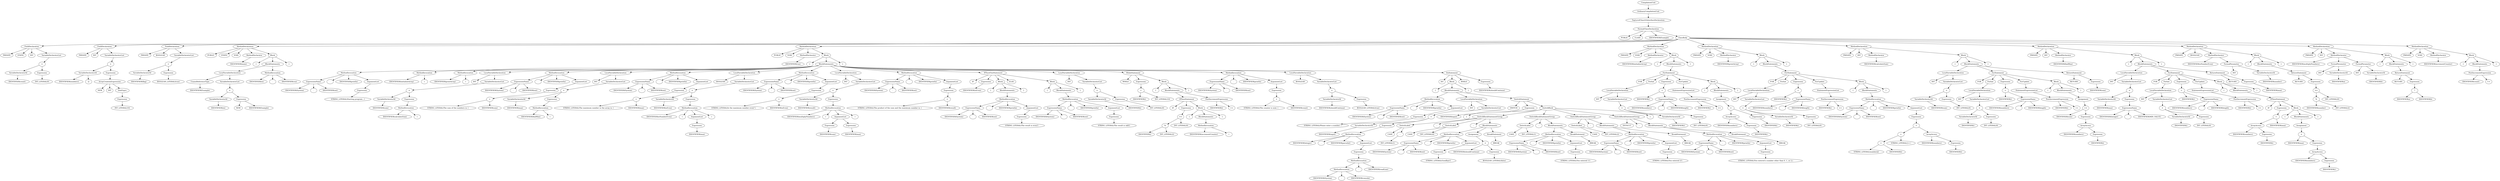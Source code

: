 digraph {
 node0 [label="CompilationUnit"]
 node1 [label="OrdinaryCompilationUnit"]
 node0 -> node1
 node2 [label="TopLevelClassOrInterfaceDeclaration"]
 node1 -> node2
 node3 [label="NormalClassDeclaration"]
 node2 -> node3
 node4 [label="PUBLIC"]
 node3 -> node4
 node5 [label="CLASS"]
 node3 -> node5
 node6 [label="IDENTIFIER(Example)"]
 node3 -> node6
 node7 [label="ClassBody"]
 node3 -> node7
 node8 [label="FieldDeclaration"]
 node7 -> node8
 node9 [label="PRIVATE"]
 node8 -> node9
 node10 [label="STATIC"]
 node8 -> node10
 node11 [label="INT"]
 node8 -> node11
 node12 [label="VariableDeclaratorList"]
 node8 -> node12
 node13 [label="="]
 node12 -> node13
 node14 [label="VariableDeclaratorId"]
 node13 -> node14
 node15 [label="IDENTIFIER(count)"]
 node14 -> node15
 node16 [label="Expression"]
 node13 -> node16
 node17 [label="INT_LITERAL(0)"]
 node16 -> node17
 node18 [label="FieldDeclaration"]
 node7 -> node18
 node19 [label="PRIVATE"]
 node18 -> node19
 node20 [label="INT"]
 node18 -> node20
 node21 [label="VariableDeclaratorList"]
 node18 -> node21
 node22 [label="="]
 node21 -> node22
 node23 [label="VariableDeclaratorId"]
 node22 -> node23
 node24 [label="IDENTIFIER(numbers)"]
 node23 -> node24
 node25 [label="[]"]
 node23 -> node25
 node26 [label="Expression"]
 node22 -> node26
 node27 [label="ArrayCreationExpression"]
 node26 -> node27
 node28 [label="NEW"]
 node27 -> node28
 node29 [label="INT"]
 node27 -> node29
 node30 [label="DimExprs"]
 node27 -> node30
 node31 [label="Expression"]
 node30 -> node31
 node32 [label="INT_LITERAL(10)"]
 node31 -> node32
 node33 [label="FieldDeclaration"]
 node7 -> node33
 node34 [label="PRIVATE"]
 node33 -> node34
 node35 [label="BOOLEAN"]
 node33 -> node35
 node36 [label="VariableDeclaratorList"]
 node33 -> node36
 node37 [label="="]
 node36 -> node37
 node38 [label="VariableDeclaratorId"]
 node37 -> node38
 node39 [label="IDENTIFIER(flag)"]
 node38 -> node39
 node40 [label="Expression"]
 node37 -> node40
 node41 [label="BOOLEAN_LITERAL(true)"]
 node40 -> node41
 node42 [label="MethodDeclaration"]
 node7 -> node42
 node43 [label="PUBLIC"]
 node42 -> node43
 node44 [label="STATIC"]
 node42 -> node44
 node45 [label="VOID"]
 node42 -> node45
 node46 [label="MethodDeclarator"]
 node42 -> node46
 node47 [label="IDENTIFIER(main)"]
 node46 -> node47
 node48 [label="Block"]
 node42 -> node48
 node49 [label="{"]
 node48 -> node49
 node50 [label="BlockStatements"]
 node48 -> node50
 node51 [label="LocalVariableDeclaration"]
 node50 -> node51
 node52 [label="UnannReferenceType"]
 node51 -> node52
 node53 [label="IDENTIFIER(Example)"]
 node52 -> node53
 node54 [label="VariableDeclaratorList"]
 node51 -> node54
 node55 [label="="]
 node54 -> node55
 node56 [label="VariableDeclaratorId"]
 node55 -> node56
 node57 [label="IDENTIFIER(ex)"]
 node56 -> node57
 node58 [label="Expression"]
 node55 -> node58
 node59 [label="NEW"]
 node58 -> node59
 node60 [label="IDENTIFIER(Example)"]
 node58 -> node60
 node61 [label="MethodInvocation"]
 node50 -> node61
 node62 [label="IDENTIFIER(ex)"]
 node61 -> node62
 node63 [label="."]
 node61 -> node63
 node64 [label="IDENTIFIER(run)"]
 node61 -> node64
 node65 [label="}"]
 node48 -> node65
 node66 [label="MethodDeclaration"]
 node7 -> node66
 node67 [label="PUBLIC"]
 node66 -> node67
 node68 [label="VOID"]
 node66 -> node68
 node69 [label="MethodDeclarator"]
 node66 -> node69
 node70 [label="IDENTIFIER(run)"]
 node69 -> node70
 node71 [label="Block"]
 node66 -> node71
 node72 [label="{"]
 node71 -> node72
 node73 [label="BlockStatements"]
 node71 -> node73
 node74 [label="MethodInvocation"]
 node73 -> node74
 node75 [label="ExpressionName"]
 node74 -> node75
 node76 [label="IDENTIFIER(System)"]
 node75 -> node76
 node77 [label="."]
 node75 -> node77
 node78 [label="IDENTIFIER(out)"]
 node75 -> node78
 node79 [label="."]
 node74 -> node79
 node80 [label="IDENTIFIER(println)"]
 node74 -> node80
 node81 [label="ArgumentList"]
 node74 -> node81
 node82 [label="Expression"]
 node81 -> node82
 node83 [label="STRING_LITERAL(Starting program...)"]
 node82 -> node83
 node84 [label="MethodInvocation"]
 node73 -> node84
 node85 [label="IDENTIFIER(initializeArray)"]
 node84 -> node85
 node86 [label="("]
 node84 -> node86
 node87 [label="MethodInvocation"]
 node73 -> node87
 node88 [label="IDENTIFIER(printArray)"]
 node87 -> node88
 node89 [label="("]
 node87 -> node89
 node90 [label="LocalVariableDeclaration"]
 node73 -> node90
 node91 [label="INT"]
 node90 -> node91
 node92 [label="VariableDeclaratorList"]
 node90 -> node92
 node93 [label="="]
 node92 -> node93
 node94 [label="VariableDeclaratorId"]
 node93 -> node94
 node95 [label="IDENTIFIER(sum)"]
 node94 -> node95
 node96 [label="Expression"]
 node93 -> node96
 node97 [label="MethodInvocation"]
 node96 -> node97
 node98 [label="IDENTIFIER(calculateSum)"]
 node97 -> node98
 node99 [label="("]
 node97 -> node99
 node100 [label="MethodInvocation"]
 node73 -> node100
 node101 [label="ExpressionName"]
 node100 -> node101
 node102 [label="IDENTIFIER(System)"]
 node101 -> node102
 node103 [label="."]
 node101 -> node103
 node104 [label="IDENTIFIER(out)"]
 node101 -> node104
 node105 [label="."]
 node100 -> node105
 node106 [label="IDENTIFIER(println)"]
 node100 -> node106
 node107 [label="ArgumentList"]
 node100 -> node107
 node108 [label="Expression"]
 node107 -> node108
 node109 [label="+"]
 node108 -> node109
 node110 [label="STRING_LITERAL(The sum of the numbers is: )"]
 node109 -> node110
 node111 [label="IDENTIFIER(sum)"]
 node109 -> node111
 node112 [label="LocalVariableDeclaration"]
 node73 -> node112
 node113 [label="INT"]
 node112 -> node113
 node114 [label="VariableDeclaratorList"]
 node112 -> node114
 node115 [label="="]
 node114 -> node115
 node116 [label="VariableDeclaratorId"]
 node115 -> node116
 node117 [label="IDENTIFIER(max)"]
 node116 -> node117
 node118 [label="Expression"]
 node115 -> node118
 node119 [label="MethodInvocation"]
 node118 -> node119
 node120 [label="IDENTIFIER(findMax)"]
 node119 -> node120
 node121 [label="("]
 node119 -> node121
 node122 [label="MethodInvocation"]
 node73 -> node122
 node123 [label="ExpressionName"]
 node122 -> node123
 node124 [label="IDENTIFIER(System)"]
 node123 -> node124
 node125 [label="."]
 node123 -> node125
 node126 [label="IDENTIFIER(out)"]
 node123 -> node126
 node127 [label="."]
 node122 -> node127
 node128 [label="IDENTIFIER(println)"]
 node122 -> node128
 node129 [label="ArgumentList"]
 node122 -> node129
 node130 [label="Expression"]
 node129 -> node130
 node131 [label="+"]
 node130 -> node131
 node132 [label="STRING_LITERAL(The maximum number in the array is: )"]
 node131 -> node132
 node133 [label="IDENTIFIER(max)"]
 node131 -> node133
 node134 [label="LocalVariableDeclaration"]
 node73 -> node134
 node135 [label="BOOLEAN"]
 node134 -> node135
 node136 [label="VariableDeclaratorList"]
 node134 -> node136
 node137 [label="="]
 node136 -> node137
 node138 [label="VariableDeclaratorId"]
 node137 -> node138
 node139 [label="IDENTIFIER(isEven)"]
 node138 -> node139
 node140 [label="Expression"]
 node137 -> node140
 node141 [label="MethodInvocation"]
 node140 -> node141
 node142 [label="IDENTIFIER(isNumberEven)"]
 node141 -> node142
 node143 [label="("]
 node141 -> node143
 node144 [label="ArgumentList"]
 node141 -> node144
 node145 [label="Expression"]
 node144 -> node145
 node146 [label="IDENTIFIER(max)"]
 node145 -> node146
 node147 [label=")"]
 node141 -> node147
 node148 [label="MethodInvocation"]
 node73 -> node148
 node149 [label="ExpressionName"]
 node148 -> node149
 node150 [label="IDENTIFIER(System)"]
 node149 -> node150
 node151 [label="."]
 node149 -> node151
 node152 [label="IDENTIFIER(out)"]
 node149 -> node152
 node153 [label="."]
 node148 -> node153
 node154 [label="IDENTIFIER(println)"]
 node148 -> node154
 node155 [label="ArgumentList"]
 node148 -> node155
 node156 [label="Expression"]
 node155 -> node156
 node157 [label="+"]
 node156 -> node157
 node158 [label="STRING_LITERAL(Is the maximum number even? )"]
 node157 -> node158
 node159 [label="IDENTIFIER(isEven)"]
 node157 -> node159
 node160 [label="LocalVariableDeclaration"]
 node73 -> node160
 node161 [label="INT"]
 node160 -> node161
 node162 [label="VariableDeclaratorList"]
 node160 -> node162
 node163 [label="="]
 node162 -> node163
 node164 [label="VariableDeclaratorId"]
 node163 -> node164
 node165 [label="IDENTIFIER(result)"]
 node164 -> node165
 node166 [label="Expression"]
 node163 -> node166
 node167 [label="MethodInvocation"]
 node166 -> node167
 node168 [label="IDENTIFIER(multiplyNumbers)"]
 node167 -> node168
 node169 [label="("]
 node167 -> node169
 node170 [label="ArgumentList"]
 node167 -> node170
 node171 [label="Expression"]
 node170 -> node171
 node172 [label="IDENTIFIER(sum)"]
 node171 -> node172
 node173 [label="Expression"]
 node170 -> node173
 node174 [label="IDENTIFIER(max)"]
 node173 -> node174
 node175 [label=")"]
 node167 -> node175
 node176 [label="MethodInvocation"]
 node73 -> node176
 node177 [label="ExpressionName"]
 node176 -> node177
 node178 [label="IDENTIFIER(System)"]
 node177 -> node178
 node179 [label="."]
 node177 -> node179
 node180 [label="IDENTIFIER(out)"]
 node177 -> node180
 node181 [label="."]
 node176 -> node181
 node182 [label="IDENTIFIER(println)"]
 node176 -> node182
 node183 [label="ArgumentList"]
 node176 -> node183
 node184 [label="Expression"]
 node183 -> node184
 node185 [label="+"]
 node184 -> node185
 node186 [label="STRING_LITERAL(The product of the sum and the maximum number is: )"]
 node185 -> node186
 node187 [label="IDENTIFIER(result)"]
 node185 -> node187
 node188 [label="IfThenElseStatement"]
 node73 -> node188
 node189 [label="IF"]
 node188 -> node189
 node190 [label="Expression"]
 node188 -> node190
 node191 [label="IDENTIFIER(isEven)"]
 node190 -> node191
 node192 [label="Block"]
 node188 -> node192
 node193 [label="{"]
 node192 -> node193
 node194 [label="BlockStatements"]
 node192 -> node194
 node195 [label="MethodInvocation"]
 node194 -> node195
 node196 [label="ExpressionName"]
 node195 -> node196
 node197 [label="IDENTIFIER(System)"]
 node196 -> node197
 node198 [label="."]
 node196 -> node198
 node199 [label="IDENTIFIER(out)"]
 node196 -> node199
 node200 [label="."]
 node195 -> node200
 node201 [label="IDENTIFIER(println)"]
 node195 -> node201
 node202 [label="ArgumentList"]
 node195 -> node202
 node203 [label="Expression"]
 node202 -> node203
 node204 [label="STRING_LITERAL(The result is even!)"]
 node203 -> node204
 node205 [label="}"]
 node192 -> node205
 node206 [label="ELSE"]
 node188 -> node206
 node207 [label="Block"]
 node188 -> node207
 node208 [label="{"]
 node207 -> node208
 node209 [label="BlockStatements"]
 node207 -> node209
 node210 [label="MethodInvocation"]
 node209 -> node210
 node211 [label="ExpressionName"]
 node210 -> node211
 node212 [label="IDENTIFIER(System)"]
 node211 -> node212
 node213 [label="."]
 node211 -> node213
 node214 [label="IDENTIFIER(out)"]
 node211 -> node214
 node215 [label="."]
 node210 -> node215
 node216 [label="IDENTIFIER(println)"]
 node210 -> node216
 node217 [label="ArgumentList"]
 node210 -> node217
 node218 [label="Expression"]
 node217 -> node218
 node219 [label="STRING_LITERAL(The result is odd!)"]
 node218 -> node219
 node220 [label="}"]
 node207 -> node220
 node221 [label="LocalVariableDeclaration"]
 node73 -> node221
 node222 [label="INT"]
 node221 -> node222
 node223 [label="VariableDeclaratorList"]
 node221 -> node223
 node224 [label="="]
 node223 -> node224
 node225 [label="VariableDeclaratorId"]
 node224 -> node225
 node226 [label="IDENTIFIER(i)"]
 node225 -> node226
 node227 [label="Expression"]
 node224 -> node227
 node228 [label="INT_LITERAL(0)"]
 node227 -> node228
 node229 [label="WhileStatement"]
 node73 -> node229
 node230 [label="WHILE"]
 node229 -> node230
 node231 [label="Expression"]
 node229 -> node231
 node232 [label="<"]
 node231 -> node232
 node233 [label="IDENTIFIER(i)"]
 node232 -> node233
 node234 [label="INT_LITERAL(10)"]
 node232 -> node234
 node235 [label="Block"]
 node229 -> node235
 node236 [label="{"]
 node235 -> node236
 node237 [label="BlockStatements"]
 node235 -> node237
 node238 [label="IfThenStatement"]
 node237 -> node238
 node239 [label="IF"]
 node238 -> node239
 node240 [label="Expression"]
 node238 -> node240
 node241 [label="=="]
 node240 -> node241
 node242 [label="%"]
 node241 -> node242
 node243 [label="IDENTIFIER(i)"]
 node242 -> node243
 node244 [label="INT_LITERAL(2)"]
 node242 -> node244
 node245 [label="INT_LITERAL(0)"]
 node241 -> node245
 node246 [label="Block"]
 node238 -> node246
 node247 [label="{"]
 node246 -> node247
 node248 [label="BlockStatements"]
 node246 -> node248
 node249 [label="MethodInvocation"]
 node248 -> node249
 node250 [label="IDENTIFIER(incrementCounter)"]
 node249 -> node250
 node251 [label="("]
 node249 -> node251
 node252 [label="}"]
 node246 -> node252
 node253 [label="PostIncrementExpression"]
 node237 -> node253
 node254 [label="IDENTIFIER(i)"]
 node253 -> node254
 node255 [label="++"]
 node253 -> node255
 node256 [label="}"]
 node235 -> node256
 node257 [label="MethodInvocation"]
 node73 -> node257
 node258 [label="ExpressionName"]
 node257 -> node258
 node259 [label="IDENTIFIER(System)"]
 node258 -> node259
 node260 [label="."]
 node258 -> node260
 node261 [label="IDENTIFIER(out)"]
 node258 -> node261
 node262 [label="."]
 node257 -> node262
 node263 [label="IDENTIFIER(println)"]
 node257 -> node263
 node264 [label="ArgumentList"]
 node257 -> node264
 node265 [label="Expression"]
 node264 -> node265
 node266 [label="+"]
 node265 -> node266
 node267 [label="STRING_LITERAL(The counter is now: )"]
 node266 -> node267
 node268 [label="IDENTIFIER(count)"]
 node266 -> node268
 node269 [label="LocalVariableDeclaration"]
 node73 -> node269
 node270 [label="BOOLEAN"]
 node269 -> node270
 node271 [label="VariableDeclaratorList"]
 node269 -> node271
 node272 [label="="]
 node271 -> node272
 node273 [label="VariableDeclaratorId"]
 node272 -> node273
 node274 [label="IDENTIFIER(shouldContinue)"]
 node273 -> node274
 node275 [label="Expression"]
 node272 -> node275
 node276 [label="BOOLEAN_LITERAL(true)"]
 node275 -> node276
 node277 [label="DoStatement"]
 node73 -> node277
 node278 [label="DO"]
 node277 -> node278
 node279 [label="Block"]
 node277 -> node279
 node280 [label="{"]
 node279 -> node280
 node281 [label="BlockStatements"]
 node279 -> node281
 node282 [label="MethodInvocation"]
 node281 -> node282
 node283 [label="ExpressionName"]
 node282 -> node283
 node284 [label="IDENTIFIER(System)"]
 node283 -> node284
 node285 [label="."]
 node283 -> node285
 node286 [label="IDENTIFIER(out)"]
 node283 -> node286
 node287 [label="."]
 node282 -> node287
 node288 [label="IDENTIFIER(println)"]
 node282 -> node288
 node289 [label="ArgumentList"]
 node282 -> node289
 node290 [label="Expression"]
 node289 -> node290
 node291 [label="STRING_LITERAL(Please enter a number: )"]
 node290 -> node291
 node292 [label="LocalVariableDeclaration"]
 node281 -> node292
 node293 [label="INT"]
 node292 -> node293
 node294 [label="VariableDeclaratorList"]
 node292 -> node294
 node295 [label="="]
 node294 -> node295
 node296 [label="VariableDeclaratorId"]
 node295 -> node296
 node297 [label="IDENTIFIER(input)"]
 node296 -> node297
 node298 [label="Expression"]
 node295 -> node298
 node299 [label="MethodInvocation"]
 node298 -> node299
 node300 [label="IDENTIFIER(Integer)"]
 node299 -> node300
 node301 [label="."]
 node299 -> node301
 node302 [label="IDENTIFIER(parseInt)"]
 node299 -> node302
 node303 [label="ArgumentList"]
 node299 -> node303
 node304 [label="Expression"]
 node303 -> node304
 node305 [label="MethodInvocation"]
 node304 -> node305
 node306 [label="MethodInvocation"]
 node305 -> node306
 node307 [label="IDENTIFIER(System)"]
 node306 -> node307
 node308 [label="."]
 node306 -> node308
 node309 [label="IDENTIFIER(console)"]
 node306 -> node309
 node310 [label="."]
 node305 -> node310
 node311 [label="IDENTIFIER(readLine)"]
 node305 -> node311
 node312 [label="SwitchStatement"]
 node281 -> node312
 node313 [label="SWITCH"]
 node312 -> node313
 node314 [label="Expression"]
 node312 -> node314
 node315 [label="IDENTIFIER(input)"]
 node314 -> node315
 node316 [label="SwitchBlock"]
 node312 -> node316
 node317 [label="{"]
 node316 -> node317
 node318 [label="SwitchBlockStatementGroup"]
 node316 -> node318
 node319 [label="SwitchLabel"]
 node318 -> node319
 node320 [label="CASE"]
 node319 -> node320
 node321 [label="-"]
 node319 -> node321
 node322 [label="INT_LITERAL(1)"]
 node321 -> node322
 node323 [label=":"]
 node318 -> node323
 node324 [label="SwitchLabel"]
 node318 -> node324
 node325 [label="CASE"]
 node324 -> node325
 node326 [label="INT_LITERAL(0)"]
 node324 -> node326
 node327 [label=":"]
 node318 -> node327
 node328 [label="BlockStatements"]
 node318 -> node328
 node329 [label="MethodInvocation"]
 node328 -> node329
 node330 [label="ExpressionName"]
 node329 -> node330
 node331 [label="IDENTIFIER(System)"]
 node330 -> node331
 node332 [label="."]
 node330 -> node332
 node333 [label="IDENTIFIER(out)"]
 node330 -> node333
 node334 [label="."]
 node329 -> node334
 node335 [label="IDENTIFIER(println)"]
 node329 -> node335
 node336 [label="ArgumentList"]
 node329 -> node336
 node337 [label="Expression"]
 node336 -> node337
 node338 [label="STRING_LITERAL(Goodbye!)"]
 node337 -> node338
 node339 [label="Assignment"]
 node328 -> node339
 node340 [label="="]
 node339 -> node340
 node341 [label="IDENTIFIER(shouldContinue)"]
 node340 -> node341
 node342 [label="Expression"]
 node340 -> node342
 node343 [label="BOOLEAN_LITERAL(false)"]
 node342 -> node343
 node344 [label="BreakStatement"]
 node328 -> node344
 node345 [label="BREAK"]
 node344 -> node345
 node346 [label="SwitchBlockStatementGroup"]
 node316 -> node346
 node347 [label="SwitchLabel"]
 node346 -> node347
 node348 [label="CASE"]
 node347 -> node348
 node349 [label="INT_LITERAL(1)"]
 node347 -> node349
 node350 [label=":"]
 node346 -> node350
 node351 [label="BlockStatements"]
 node346 -> node351
 node352 [label="MethodInvocation"]
 node351 -> node352
 node353 [label="ExpressionName"]
 node352 -> node353
 node354 [label="IDENTIFIER(System)"]
 node353 -> node354
 node355 [label="."]
 node353 -> node355
 node356 [label="IDENTIFIER(out)"]
 node353 -> node356
 node357 [label="."]
 node352 -> node357
 node358 [label="IDENTIFIER(println)"]
 node352 -> node358
 node359 [label="ArgumentList"]
 node352 -> node359
 node360 [label="Expression"]
 node359 -> node360
 node361 [label="STRING_LITERAL(You entered 1!)"]
 node360 -> node361
 node362 [label="BreakStatement"]
 node351 -> node362
 node363 [label="BREAK"]
 node362 -> node363
 node364 [label="SwitchBlockStatementGroup"]
 node316 -> node364
 node365 [label="SwitchLabel"]
 node364 -> node365
 node366 [label="CASE"]
 node365 -> node366
 node367 [label="INT_LITERAL(2)"]
 node365 -> node367
 node368 [label=":"]
 node364 -> node368
 node369 [label="BlockStatements"]
 node364 -> node369
 node370 [label="MethodInvocation"]
 node369 -> node370
 node371 [label="ExpressionName"]
 node370 -> node371
 node372 [label="IDENTIFIER(System)"]
 node371 -> node372
 node373 [label="."]
 node371 -> node373
 node374 [label="IDENTIFIER(out)"]
 node371 -> node374
 node375 [label="."]
 node370 -> node375
 node376 [label="IDENTIFIER(println)"]
 node370 -> node376
 node377 [label="ArgumentList"]
 node370 -> node377
 node378 [label="Expression"]
 node377 -> node378
 node379 [label="STRING_LITERAL(You entered 2!)"]
 node378 -> node379
 node380 [label="BreakStatement"]
 node369 -> node380
 node381 [label="BREAK"]
 node380 -> node381
 node382 [label="SwitchBlockStatementGroup"]
 node316 -> node382
 node383 [label="DEFAULT"]
 node382 -> node383
 node384 [label=":"]
 node382 -> node384
 node385 [label="BlockStatements"]
 node382 -> node385
 node386 [label="MethodInvocation"]
 node385 -> node386
 node387 [label="ExpressionName"]
 node386 -> node387
 node388 [label="IDENTIFIER(System)"]
 node387 -> node388
 node389 [label="."]
 node387 -> node389
 node390 [label="IDENTIFIER(out)"]
 node387 -> node390
 node391 [label="."]
 node386 -> node391
 node392 [label="IDENTIFIER(println)"]
 node386 -> node392
 node393 [label="ArgumentList"]
 node386 -> node393
 node394 [label="Expression"]
 node393 -> node394
 node395 [label="STRING_LITERAL(You entered a number other than 0, 1, or 2.)"]
 node394 -> node395
 node396 [label="BreakStatement"]
 node385 -> node396
 node397 [label="BREAK"]
 node396 -> node397
 node398 [label="}"]
 node316 -> node398
 node399 [label="}"]
 node279 -> node399
 node400 [label="WHILE"]
 node277 -> node400
 node401 [label="Expression"]
 node277 -> node401
 node402 [label="IDENTIFIER(shouldContinue)"]
 node401 -> node402
 node403 [label="}"]
 node71 -> node403
 node404 [label="MethodDeclaration"]
 node7 -> node404
 node405 [label="PRIVATE"]
 node404 -> node405
 node406 [label="VOID"]
 node404 -> node406
 node407 [label="MethodDeclarator"]
 node404 -> node407
 node408 [label="IDENTIFIER(initializeArray)"]
 node407 -> node408
 node409 [label="Block"]
 node404 -> node409
 node410 [label="{"]
 node409 -> node410
 node411 [label="BlockStatements"]
 node409 -> node411
 node412 [label="ForStatement"]
 node411 -> node412
 node413 [label="FOR"]
 node412 -> node413
 node414 [label="ForInit"]
 node412 -> node414
 node415 [label="LocalVariableDeclaration"]
 node414 -> node415
 node416 [label="INT"]
 node415 -> node416
 node417 [label="VariableDeclaratorList"]
 node415 -> node417
 node418 [label="="]
 node417 -> node418
 node419 [label="VariableDeclaratorId"]
 node418 -> node419
 node420 [label="IDENTIFIER(i)"]
 node419 -> node420
 node421 [label="Expression"]
 node418 -> node421
 node422 [label="INT_LITERAL(0)"]
 node421 -> node422
 node423 [label="Expression"]
 node412 -> node423
 node424 [label="<"]
 node423 -> node424
 node425 [label="IDENTIFIER(i)"]
 node424 -> node425
 node426 [label="ExpressionName"]
 node424 -> node426
 node427 [label="IDENTIFIER(numbers)"]
 node426 -> node427
 node428 [label="."]
 node426 -> node428
 node429 [label="IDENTIFIER(length)"]
 node426 -> node429
 node430 [label="ForUpdate"]
 node412 -> node430
 node431 [label="StatementExpressionList"]
 node430 -> node431
 node432 [label="PostIncrementExpression"]
 node431 -> node432
 node433 [label="IDENTIFIER(i)"]
 node432 -> node433
 node434 [label="++"]
 node432 -> node434
 node435 [label="Block"]
 node412 -> node435
 node436 [label="{"]
 node435 -> node436
 node437 [label="BlockStatements"]
 node435 -> node437
 node438 [label="Assignment"]
 node437 -> node438
 node439 [label="="]
 node438 -> node439
 node440 [label="ArrayAccess"]
 node439 -> node440
 node441 [label="IDENTIFIER(numbers)"]
 node440 -> node441
 node442 [label="Expression"]
 node440 -> node442
 node443 [label="IDENTIFIER(i)"]
 node442 -> node443
 node444 [label="Expression"]
 node439 -> node444
 node445 [label="IDENTIFIER(i)"]
 node444 -> node445
 node446 [label="}"]
 node435 -> node446
 node447 [label="}"]
 node409 -> node447
 node448 [label="MethodDeclaration"]
 node7 -> node448
 node449 [label="PRIVATE"]
 node448 -> node449
 node450 [label="VOID"]
 node448 -> node450
 node451 [label="MethodDeclarator"]
 node448 -> node451
 node452 [label="IDENTIFIER(printArray)"]
 node451 -> node452
 node453 [label="Block"]
 node448 -> node453
 node454 [label="{"]
 node453 -> node454
 node455 [label="BlockStatements"]
 node453 -> node455
 node456 [label="ForStatement"]
 node455 -> node456
 node457 [label="FOR"]
 node456 -> node457
 node458 [label="ForInit"]
 node456 -> node458
 node459 [label="LocalVariableDeclaration"]
 node458 -> node459
 node460 [label="INT"]
 node459 -> node460
 node461 [label="VariableDeclaratorList"]
 node459 -> node461
 node462 [label="="]
 node461 -> node462
 node463 [label="VariableDeclaratorId"]
 node462 -> node463
 node464 [label="IDENTIFIER(i)"]
 node463 -> node464
 node465 [label="Expression"]
 node462 -> node465
 node466 [label="INT_LITERAL(0)"]
 node465 -> node466
 node467 [label="Expression"]
 node456 -> node467
 node468 [label="<"]
 node467 -> node468
 node469 [label="IDENTIFIER(i)"]
 node468 -> node469
 node470 [label="ExpressionName"]
 node468 -> node470
 node471 [label="IDENTIFIER(numbers)"]
 node470 -> node471
 node472 [label="."]
 node470 -> node472
 node473 [label="IDENTIFIER(length)"]
 node470 -> node473
 node474 [label="ForUpdate"]
 node456 -> node474
 node475 [label="StatementExpressionList"]
 node474 -> node475
 node476 [label="PostIncrementExpression"]
 node475 -> node476
 node477 [label="IDENTIFIER(i)"]
 node476 -> node477
 node478 [label="++"]
 node476 -> node478
 node479 [label="Block"]
 node456 -> node479
 node480 [label="{"]
 node479 -> node480
 node481 [label="BlockStatements"]
 node479 -> node481
 node482 [label="MethodInvocation"]
 node481 -> node482
 node483 [label="ExpressionName"]
 node482 -> node483
 node484 [label="IDENTIFIER(System)"]
 node483 -> node484
 node485 [label="."]
 node483 -> node485
 node486 [label="IDENTIFIER(out)"]
 node483 -> node486
 node487 [label="."]
 node482 -> node487
 node488 [label="IDENTIFIER(println)"]
 node482 -> node488
 node489 [label="ArgumentList"]
 node482 -> node489
 node490 [label="Expression"]
 node489 -> node490
 node491 [label="+"]
 node490 -> node491
 node492 [label="+"]
 node491 -> node492
 node493 [label="+"]
 node492 -> node493
 node494 [label="STRING_LITERAL(numbers[)"]
 node493 -> node494
 node495 [label="IDENTIFIER(i)"]
 node493 -> node495
 node496 [label="STRING_LITERAL(] = )"]
 node492 -> node496
 node497 [label="ArrayAccess"]
 node491 -> node497
 node498 [label="IDENTIFIER(numbers)"]
 node497 -> node498
 node499 [label="Expression"]
 node497 -> node499
 node500 [label="IDENTIFIER(i)"]
 node499 -> node500
 node501 [label="}"]
 node479 -> node501
 node502 [label="}"]
 node453 -> node502
 node503 [label="MethodDeclaration"]
 node7 -> node503
 node504 [label="PRIVATE"]
 node503 -> node504
 node505 [label="INT"]
 node503 -> node505
 node506 [label="MethodDeclarator"]
 node503 -> node506
 node507 [label="IDENTIFIER(calculateSum)"]
 node506 -> node507
 node508 [label="Block"]
 node503 -> node508
 node509 [label="{"]
 node508 -> node509
 node510 [label="BlockStatements"]
 node508 -> node510
 node511 [label="LocalVariableDeclaration"]
 node510 -> node511
 node512 [label="INT"]
 node511 -> node512
 node513 [label="VariableDeclaratorList"]
 node511 -> node513
 node514 [label="="]
 node513 -> node514
 node515 [label="VariableDeclaratorId"]
 node514 -> node515
 node516 [label="IDENTIFIER(sum)"]
 node515 -> node516
 node517 [label="Expression"]
 node514 -> node517
 node518 [label="INT_LITERAL(0)"]
 node517 -> node518
 node519 [label="ForStatement"]
 node510 -> node519
 node520 [label="FOR"]
 node519 -> node520
 node521 [label="ForInit"]
 node519 -> node521
 node522 [label="LocalVariableDeclaration"]
 node521 -> node522
 node523 [label="INT"]
 node522 -> node523
 node524 [label="VariableDeclaratorList"]
 node522 -> node524
 node525 [label="="]
 node524 -> node525
 node526 [label="VariableDeclaratorId"]
 node525 -> node526
 node527 [label="IDENTIFIER(i)"]
 node526 -> node527
 node528 [label="Expression"]
 node525 -> node528
 node529 [label="INT_LITERAL(0)"]
 node528 -> node529
 node530 [label="Expression"]
 node519 -> node530
 node531 [label="<"]
 node530 -> node531
 node532 [label="IDENTIFIER(i)"]
 node531 -> node532
 node533 [label="ExpressionName"]
 node531 -> node533
 node534 [label="IDENTIFIER(numbers)"]
 node533 -> node534
 node535 [label="."]
 node533 -> node535
 node536 [label="IDENTIFIER(length)"]
 node533 -> node536
 node537 [label="ForUpdate"]
 node519 -> node537
 node538 [label="StatementExpressionList"]
 node537 -> node538
 node539 [label="PostIncrementExpression"]
 node538 -> node539
 node540 [label="IDENTIFIER(i)"]
 node539 -> node540
 node541 [label="++"]
 node539 -> node541
 node542 [label="Block"]
 node519 -> node542
 node543 [label="{"]
 node542 -> node543
 node544 [label="BlockStatements"]
 node542 -> node544
 node545 [label="Assignment"]
 node544 -> node545
 node546 [label="+="]
 node545 -> node546
 node547 [label="IDENTIFIER(sum)"]
 node546 -> node547
 node548 [label="Expression"]
 node546 -> node548
 node549 [label="ArrayAccess"]
 node548 -> node549
 node550 [label="IDENTIFIER(numbers)"]
 node549 -> node550
 node551 [label="Expression"]
 node549 -> node551
 node552 [label="IDENTIFIER(i)"]
 node551 -> node552
 node553 [label="}"]
 node542 -> node553
 node554 [label="ReturnStatement"]
 node510 -> node554
 node555 [label="RETURN"]
 node554 -> node555
 node556 [label="Expression"]
 node554 -> node556
 node557 [label="IDENTIFIER(sum)"]
 node556 -> node557
 node558 [label="}"]
 node508 -> node558
 node559 [label="MethodDeclaration"]
 node7 -> node559
 node560 [label="PRIVATE"]
 node559 -> node560
 node561 [label="INT"]
 node559 -> node561
 node562 [label="MethodDeclarator"]
 node559 -> node562
 node563 [label="IDENTIFIER(findMax)"]
 node562 -> node563
 node564 [label="Block"]
 node559 -> node564
 node565 [label="{"]
 node564 -> node565
 node566 [label="BlockStatements"]
 node564 -> node566
 node567 [label="LocalVariableDeclaration"]
 node566 -> node567
 node568 [label="INT"]
 node567 -> node568
 node569 [label="VariableDeclaratorList"]
 node567 -> node569
 node570 [label="="]
 node569 -> node570
 node571 [label="VariableDeclaratorId"]
 node570 -> node571
 node572 [label="IDENTIFIER(max)"]
 node571 -> node572
 node573 [label="Expression"]
 node570 -> node573
 node574 [label="ExpressionName"]
 node573 -> node574
 node575 [label="IDENTIFIER(Integer)"]
 node574 -> node575
 node576 [label="."]
 node574 -> node576
 node577 [label="IDENTIFIER(MIN_VALUE)"]
 node574 -> node577
 node578 [label="ForStatement"]
 node566 -> node578
 node579 [label="FOR"]
 node578 -> node579
 node580 [label="ForInit"]
 node578 -> node580
 node581 [label="LocalVariableDeclaration"]
 node580 -> node581
 node582 [label="INT"]
 node581 -> node582
 node583 [label="VariableDeclaratorList"]
 node581 -> node583
 node584 [label="="]
 node583 -> node584
 node585 [label="VariableDeclaratorId"]
 node584 -> node585
 node586 [label="IDENTIFIER(i)"]
 node585 -> node586
 node587 [label="Expression"]
 node584 -> node587
 node588 [label="INT_LITERAL(0)"]
 node587 -> node588
 node589 [label="Expression"]
 node578 -> node589
 node590 [label="<"]
 node589 -> node590
 node591 [label="IDENTIFIER(i)"]
 node590 -> node591
 node592 [label="ExpressionName"]
 node590 -> node592
 node593 [label="IDENTIFIER(numbers)"]
 node592 -> node593
 node594 [label="."]
 node592 -> node594
 node595 [label="IDENTIFIER(length)"]
 node592 -> node595
 node596 [label="ForUpdate"]
 node578 -> node596
 node597 [label="StatementExpressionList"]
 node596 -> node597
 node598 [label="PostIncrementExpression"]
 node597 -> node598
 node599 [label="IDENTIFIER(i)"]
 node598 -> node599
 node600 [label="++"]
 node598 -> node600
 node601 [label="Block"]
 node578 -> node601
 node602 [label="{"]
 node601 -> node602
 node603 [label="BlockStatements"]
 node601 -> node603
 node604 [label="IfThenStatement"]
 node603 -> node604
 node605 [label="IF"]
 node604 -> node605
 node606 [label="Expression"]
 node604 -> node606
 node607 [label=">"]
 node606 -> node607
 node608 [label="ArrayAccess"]
 node607 -> node608
 node609 [label="IDENTIFIER(numbers)"]
 node608 -> node609
 node610 [label="Expression"]
 node608 -> node610
 node611 [label="IDENTIFIER(i)"]
 node610 -> node611
 node612 [label="IDENTIFIER(max)"]
 node607 -> node612
 node613 [label="Block"]
 node604 -> node613
 node614 [label="{"]
 node613 -> node614
 node615 [label="BlockStatements"]
 node613 -> node615
 node616 [label="Assignment"]
 node615 -> node616
 node617 [label="="]
 node616 -> node617
 node618 [label="IDENTIFIER(max)"]
 node617 -> node618
 node619 [label="Expression"]
 node617 -> node619
 node620 [label="ArrayAccess"]
 node619 -> node620
 node621 [label="IDENTIFIER(numbers)"]
 node620 -> node621
 node622 [label="Expression"]
 node620 -> node622
 node623 [label="IDENTIFIER(i)"]
 node622 -> node623
 node624 [label="}"]
 node613 -> node624
 node625 [label="}"]
 node601 -> node625
 node626 [label="ReturnStatement"]
 node566 -> node626
 node627 [label="RETURN"]
 node626 -> node627
 node628 [label="Expression"]
 node626 -> node628
 node629 [label="IDENTIFIER(max)"]
 node628 -> node629
 node630 [label="}"]
 node564 -> node630
 node631 [label="MethodDeclaration"]
 node7 -> node631
 node632 [label="PRIVATE"]
 node631 -> node632
 node633 [label="BOOLEAN"]
 node631 -> node633
 node634 [label="MethodDeclarator"]
 node631 -> node634
 node635 [label="IDENTIFIER(isNumberEven)"]
 node634 -> node635
 node636 [label="FormalParameter"]
 node634 -> node636
 node637 [label="INT"]
 node636 -> node637
 node638 [label="VariableDeclaratorId"]
 node636 -> node638
 node639 [label="IDENTIFIER(number)"]
 node638 -> node639
 node640 [label="Block"]
 node631 -> node640
 node641 [label="{"]
 node640 -> node641
 node642 [label="BlockStatements"]
 node640 -> node642
 node643 [label="ReturnStatement"]
 node642 -> node643
 node644 [label="RETURN"]
 node643 -> node644
 node645 [label="Expression"]
 node643 -> node645
 node646 [label="=="]
 node645 -> node646
 node647 [label="%"]
 node646 -> node647
 node648 [label="IDENTIFIER(number)"]
 node647 -> node648
 node649 [label="INT_LITERAL(2)"]
 node647 -> node649
 node650 [label="INT_LITERAL(0)"]
 node646 -> node650
 node651 [label="}"]
 node640 -> node651
 node652 [label="MethodDeclaration"]
 node7 -> node652
 node653 [label="PRIVATE"]
 node652 -> node653
 node654 [label="INT"]
 node652 -> node654
 node655 [label="MethodDeclarator"]
 node652 -> node655
 node656 [label="IDENTIFIER(multiplyNumbers)"]
 node655 -> node656
 node657 [label="FormalParameter"]
 node655 -> node657
 node658 [label="INT"]
 node657 -> node658
 node659 [label="VariableDeclaratorId"]
 node657 -> node659
 node660 [label="IDENTIFIER(a)"]
 node659 -> node660
 node661 [label="FormalParameter"]
 node655 -> node661
 node662 [label="INT"]
 node661 -> node662
 node663 [label="VariableDeclaratorId"]
 node661 -> node663
 node664 [label="IDENTIFIER(b)"]
 node663 -> node664
 node665 [label="Block"]
 node652 -> node665
 node666 [label="{"]
 node665 -> node666
 node667 [label="BlockStatements"]
 node665 -> node667
 node668 [label="ReturnStatement"]
 node667 -> node668
 node669 [label="RETURN"]
 node668 -> node669
 node670 [label="Expression"]
 node668 -> node670
 node671 [label="*"]
 node670 -> node671
 node672 [label="IDENTIFIER(a)"]
 node671 -> node672
 node673 [label="IDENTIFIER(b)"]
 node671 -> node673
 node674 [label="}"]
 node665 -> node674
 node675 [label="MethodDeclaration"]
 node7 -> node675
 node676 [label="PRIVATE"]
 node675 -> node676
 node677 [label="VOID"]
 node675 -> node677
 node678 [label="MethodDeclarator"]
 node675 -> node678
 node679 [label="IDENTIFIER(incrementCounter)"]
 node678 -> node679
 node680 [label="Block"]
 node675 -> node680
 node681 [label="{"]
 node680 -> node681
 node682 [label="BlockStatements"]
 node680 -> node682
 node683 [label="PostIncrementExpression"]
 node682 -> node683
 node684 [label="IDENTIFIER(count)"]
 node683 -> node684
 node685 [label="++"]
 node683 -> node685
 node686 [label="}"]
 node680 -> node686
 }
